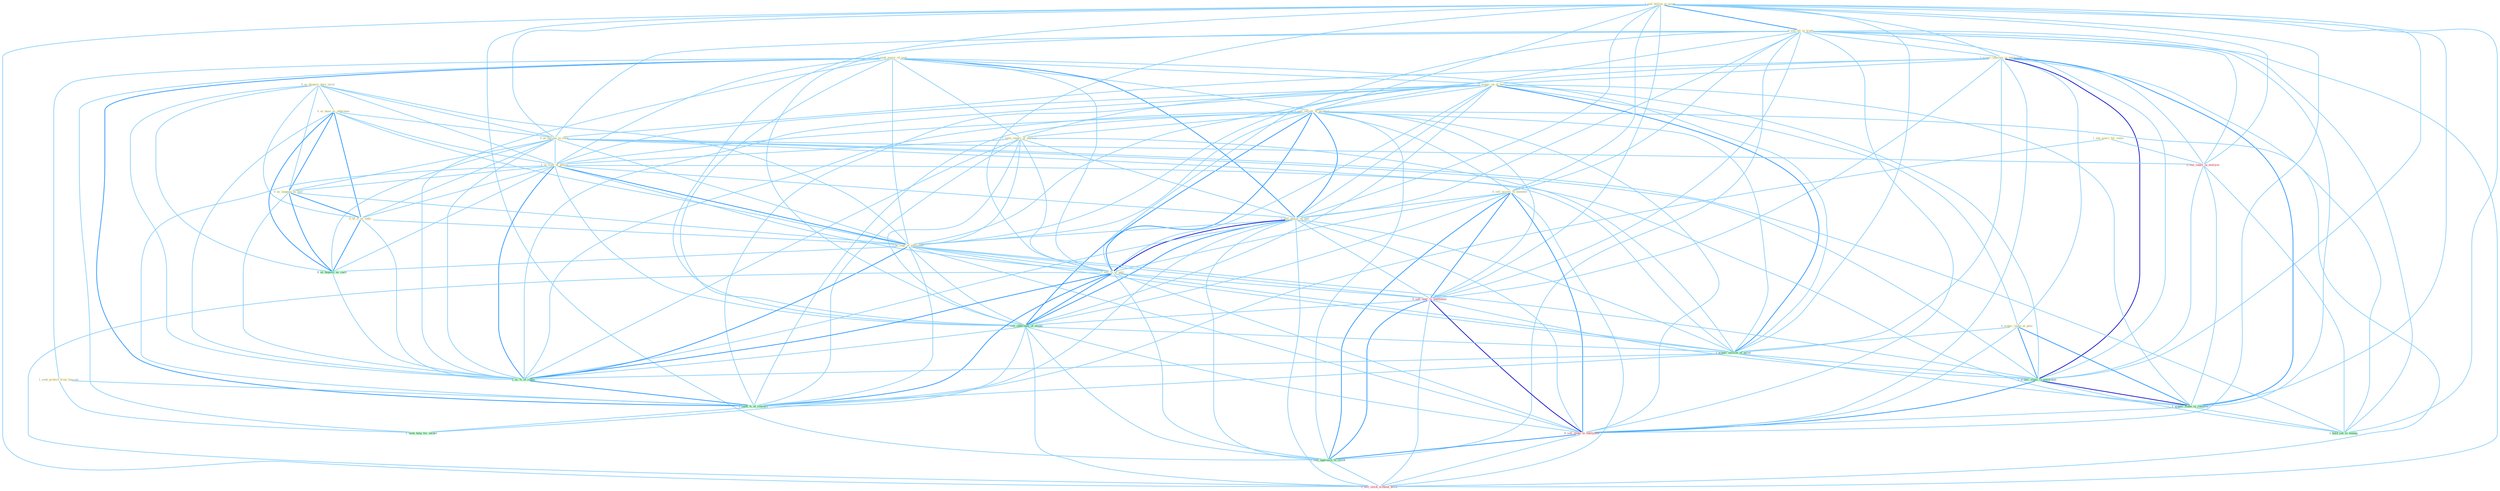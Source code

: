 Graph G{ 
    node
    [shape=polygon,style=filled,width=.5,height=.06,color="#BDFCC9",fixedsize=true,fontsize=4,
    fontcolor="#2f4f4f"];
    {node
    [color="#ffffe0", fontcolor="#8b7d6b"] "1_sell_billion_in_asset " "0_sell_all_in_trade " "1_seek_major_of_seat " "0_us_dispers_dure_incid " "1_acquir_interest_in_entitynam " "1_acquir_on_of_busi " "1_see_sourc_for_some " "1_sell_varieti_of_product " "0_us_base_as_othernum " "1_seek_protect_from_lawsuit " "0_acquir_stake_at_penc " "0_us_bureau_in_state " "1_seen_report_of_unawar " "0_sell_access_to_member " "1_us_watt_of_power " "0_us_languag_as_tool " "1_sell_major_of_unit " "0_us_it_as_indic " "1_us_logo_of_entitynam " "1_sell_%_of_unit "}
{node [color="#fff0f5", fontcolor="#b22222"] "0_sell_oper_to_entitynam " "0_see_vaniti_in_everyon " "0_sell_stake_to_entitynam " "0_sell_stock_without_hitch "}
edge [color="#B0E2FF"];

	"1_sell_billion_in_asset " -- "0_sell_all_in_trade " [w="2", color="#1e90ff" , len=0.8];
	"1_sell_billion_in_asset " -- "1_acquir_interest_in_entitynam " [w="1", color="#87cefa" ];
	"1_sell_billion_in_asset " -- "1_sell_varieti_of_product " [w="1", color="#87cefa" ];
	"1_sell_billion_in_asset " -- "0_us_bureau_in_state " [w="1", color="#87cefa" ];
	"1_sell_billion_in_asset " -- "0_sell_access_to_member " [w="1", color="#87cefa" ];
	"1_sell_billion_in_asset " -- "1_sell_major_of_unit " [w="1", color="#87cefa" ];
	"1_sell_billion_in_asset " -- "1_sell_%_of_unit " [w="1", color="#87cefa" ];
	"1_sell_billion_in_asset " -- "0_sell_oper_to_entitynam " [w="1", color="#87cefa" ];
	"1_sell_billion_in_asset " -- "1_sell_othernum_of_model " [w="1", color="#87cefa" ];
	"1_sell_billion_in_asset " -- "0_see_vaniti_in_everyon " [w="1", color="#87cefa" ];
	"1_sell_billion_in_asset " -- "1_acquir_million_of_asset " [w="1", color="#87cefa" ];
	"1_sell_billion_in_asset " -- "1_acquir_stake_in_entitynam " [w="1", color="#87cefa" ];
	"1_sell_billion_in_asset " -- "1_acquir_stake_in_compani " [w="1", color="#87cefa" ];
	"1_sell_billion_in_asset " -- "0_sell_stake_to_entitynam " [w="1", color="#87cefa" ];
	"1_sell_billion_in_asset " -- "1_sell_approach_to_client " [w="1", color="#87cefa" ];
	"1_sell_billion_in_asset " -- "1_hold_job_in_manag " [w="1", color="#87cefa" ];
	"1_sell_billion_in_asset " -- "0_sell_stock_without_hitch " [w="1", color="#87cefa" ];
	"0_sell_all_in_trade " -- "1_acquir_interest_in_entitynam " [w="1", color="#87cefa" ];
	"0_sell_all_in_trade " -- "1_sell_varieti_of_product " [w="1", color="#87cefa" ];
	"0_sell_all_in_trade " -- "0_us_bureau_in_state " [w="1", color="#87cefa" ];
	"0_sell_all_in_trade " -- "0_sell_access_to_member " [w="1", color="#87cefa" ];
	"0_sell_all_in_trade " -- "1_sell_major_of_unit " [w="1", color="#87cefa" ];
	"0_sell_all_in_trade " -- "1_sell_%_of_unit " [w="1", color="#87cefa" ];
	"0_sell_all_in_trade " -- "0_sell_oper_to_entitynam " [w="1", color="#87cefa" ];
	"0_sell_all_in_trade " -- "1_sell_othernum_of_model " [w="1", color="#87cefa" ];
	"0_sell_all_in_trade " -- "0_see_vaniti_in_everyon " [w="1", color="#87cefa" ];
	"0_sell_all_in_trade " -- "1_acquir_stake_in_entitynam " [w="1", color="#87cefa" ];
	"0_sell_all_in_trade " -- "1_acquir_stake_in_compani " [w="1", color="#87cefa" ];
	"0_sell_all_in_trade " -- "0_sell_stake_to_entitynam " [w="1", color="#87cefa" ];
	"0_sell_all_in_trade " -- "1_sell_approach_to_client " [w="1", color="#87cefa" ];
	"0_sell_all_in_trade " -- "1_hold_job_in_manag " [w="1", color="#87cefa" ];
	"0_sell_all_in_trade " -- "0_sell_stock_without_hitch " [w="1", color="#87cefa" ];
	"1_seek_major_of_seat " -- "1_acquir_on_of_busi " [w="1", color="#87cefa" ];
	"1_seek_major_of_seat " -- "1_sell_varieti_of_product " [w="1", color="#87cefa" ];
	"1_seek_major_of_seat " -- "1_seek_protect_from_lawsuit " [w="1", color="#87cefa" ];
	"1_seek_major_of_seat " -- "1_seen_report_of_unawar " [w="1", color="#87cefa" ];
	"1_seek_major_of_seat " -- "1_us_watt_of_power " [w="1", color="#87cefa" ];
	"1_seek_major_of_seat " -- "1_sell_major_of_unit " [w="2", color="#1e90ff" , len=0.8];
	"1_seek_major_of_seat " -- "1_us_logo_of_entitynam " [w="1", color="#87cefa" ];
	"1_seek_major_of_seat " -- "1_sell_%_of_unit " [w="1", color="#87cefa" ];
	"1_seek_major_of_seat " -- "1_sell_othernum_of_model " [w="1", color="#87cefa" ];
	"1_seek_major_of_seat " -- "1_acquir_million_of_asset " [w="1", color="#87cefa" ];
	"1_seek_major_of_seat " -- "1_us_%_of_capac " [w="1", color="#87cefa" ];
	"1_seek_major_of_seat " -- "1_seek_%_of_concern " [w="2", color="#1e90ff" , len=0.8];
	"1_seek_major_of_seat " -- "1_seek_help_for_owner " [w="1", color="#87cefa" ];
	"0_us_dispers_dure_incid " -- "0_us_base_as_othernum " [w="1", color="#87cefa" ];
	"0_us_dispers_dure_incid " -- "0_us_bureau_in_state " [w="1", color="#87cefa" ];
	"0_us_dispers_dure_incid " -- "1_us_watt_of_power " [w="1", color="#87cefa" ];
	"0_us_dispers_dure_incid " -- "0_us_languag_as_tool " [w="1", color="#87cefa" ];
	"0_us_dispers_dure_incid " -- "0_us_it_as_indic " [w="1", color="#87cefa" ];
	"0_us_dispers_dure_incid " -- "1_us_logo_of_entitynam " [w="1", color="#87cefa" ];
	"0_us_dispers_dure_incid " -- "0_us_deposit_as_cach " [w="1", color="#87cefa" ];
	"0_us_dispers_dure_incid " -- "1_us_%_of_capac " [w="1", color="#87cefa" ];
	"1_acquir_interest_in_entitynam " -- "1_acquir_on_of_busi " [w="1", color="#87cefa" ];
	"1_acquir_interest_in_entitynam " -- "0_acquir_stake_at_penc " [w="1", color="#87cefa" ];
	"1_acquir_interest_in_entitynam " -- "0_us_bureau_in_state " [w="1", color="#87cefa" ];
	"1_acquir_interest_in_entitynam " -- "1_us_logo_of_entitynam " [w="1", color="#87cefa" ];
	"1_acquir_interest_in_entitynam " -- "0_sell_oper_to_entitynam " [w="1", color="#87cefa" ];
	"1_acquir_interest_in_entitynam " -- "0_see_vaniti_in_everyon " [w="1", color="#87cefa" ];
	"1_acquir_interest_in_entitynam " -- "1_acquir_million_of_asset " [w="1", color="#87cefa" ];
	"1_acquir_interest_in_entitynam " -- "1_acquir_stake_in_entitynam " [w="3", color="#0000cd" , len=0.6];
	"1_acquir_interest_in_entitynam " -- "1_acquir_stake_in_compani " [w="2", color="#1e90ff" , len=0.8];
	"1_acquir_interest_in_entitynam " -- "0_sell_stake_to_entitynam " [w="1", color="#87cefa" ];
	"1_acquir_interest_in_entitynam " -- "1_hold_job_in_manag " [w="1", color="#87cefa" ];
	"1_acquir_on_of_busi " -- "1_sell_varieti_of_product " [w="1", color="#87cefa" ];
	"1_acquir_on_of_busi " -- "0_acquir_stake_at_penc " [w="1", color="#87cefa" ];
	"1_acquir_on_of_busi " -- "1_seen_report_of_unawar " [w="1", color="#87cefa" ];
	"1_acquir_on_of_busi " -- "1_us_watt_of_power " [w="1", color="#87cefa" ];
	"1_acquir_on_of_busi " -- "1_sell_major_of_unit " [w="1", color="#87cefa" ];
	"1_acquir_on_of_busi " -- "1_us_logo_of_entitynam " [w="1", color="#87cefa" ];
	"1_acquir_on_of_busi " -- "1_sell_%_of_unit " [w="1", color="#87cefa" ];
	"1_acquir_on_of_busi " -- "1_sell_othernum_of_model " [w="1", color="#87cefa" ];
	"1_acquir_on_of_busi " -- "1_acquir_million_of_asset " [w="2", color="#1e90ff" , len=0.8];
	"1_acquir_on_of_busi " -- "1_acquir_stake_in_entitynam " [w="1", color="#87cefa" ];
	"1_acquir_on_of_busi " -- "1_acquir_stake_in_compani " [w="1", color="#87cefa" ];
	"1_acquir_on_of_busi " -- "1_us_%_of_capac " [w="1", color="#87cefa" ];
	"1_acquir_on_of_busi " -- "1_seek_%_of_concern " [w="1", color="#87cefa" ];
	"1_see_sourc_for_some " -- "0_see_vaniti_in_everyon " [w="1", color="#87cefa" ];
	"1_see_sourc_for_some " -- "1_seek_help_for_owner " [w="1", color="#87cefa" ];
	"1_sell_varieti_of_product " -- "1_seen_report_of_unawar " [w="1", color="#87cefa" ];
	"1_sell_varieti_of_product " -- "0_sell_access_to_member " [w="1", color="#87cefa" ];
	"1_sell_varieti_of_product " -- "1_us_watt_of_power " [w="1", color="#87cefa" ];
	"1_sell_varieti_of_product " -- "1_sell_major_of_unit " [w="2", color="#1e90ff" , len=0.8];
	"1_sell_varieti_of_product " -- "1_us_logo_of_entitynam " [w="1", color="#87cefa" ];
	"1_sell_varieti_of_product " -- "1_sell_%_of_unit " [w="2", color="#1e90ff" , len=0.8];
	"1_sell_varieti_of_product " -- "0_sell_oper_to_entitynam " [w="1", color="#87cefa" ];
	"1_sell_varieti_of_product " -- "1_sell_othernum_of_model " [w="2", color="#1e90ff" , len=0.8];
	"1_sell_varieti_of_product " -- "1_acquir_million_of_asset " [w="1", color="#87cefa" ];
	"1_sell_varieti_of_product " -- "0_sell_stake_to_entitynam " [w="1", color="#87cefa" ];
	"1_sell_varieti_of_product " -- "1_us_%_of_capac " [w="1", color="#87cefa" ];
	"1_sell_varieti_of_product " -- "1_sell_approach_to_client " [w="1", color="#87cefa" ];
	"1_sell_varieti_of_product " -- "0_sell_stock_without_hitch " [w="1", color="#87cefa" ];
	"1_sell_varieti_of_product " -- "1_seek_%_of_concern " [w="1", color="#87cefa" ];
	"0_us_base_as_othernum " -- "0_us_bureau_in_state " [w="1", color="#87cefa" ];
	"0_us_base_as_othernum " -- "1_us_watt_of_power " [w="1", color="#87cefa" ];
	"0_us_base_as_othernum " -- "0_us_languag_as_tool " [w="2", color="#1e90ff" , len=0.8];
	"0_us_base_as_othernum " -- "0_us_it_as_indic " [w="2", color="#1e90ff" , len=0.8];
	"0_us_base_as_othernum " -- "1_us_logo_of_entitynam " [w="1", color="#87cefa" ];
	"0_us_base_as_othernum " -- "0_us_deposit_as_cach " [w="2", color="#1e90ff" , len=0.8];
	"0_us_base_as_othernum " -- "1_us_%_of_capac " [w="1", color="#87cefa" ];
	"1_seek_protect_from_lawsuit " -- "1_seek_%_of_concern " [w="1", color="#87cefa" ];
	"1_seek_protect_from_lawsuit " -- "1_seek_help_for_owner " [w="1", color="#87cefa" ];
	"0_acquir_stake_at_penc " -- "1_acquir_million_of_asset " [w="1", color="#87cefa" ];
	"0_acquir_stake_at_penc " -- "1_acquir_stake_in_entitynam " [w="2", color="#1e90ff" , len=0.8];
	"0_acquir_stake_at_penc " -- "1_acquir_stake_in_compani " [w="2", color="#1e90ff" , len=0.8];
	"0_acquir_stake_at_penc " -- "0_sell_stake_to_entitynam " [w="1", color="#87cefa" ];
	"0_us_bureau_in_state " -- "1_us_watt_of_power " [w="1", color="#87cefa" ];
	"0_us_bureau_in_state " -- "0_us_languag_as_tool " [w="1", color="#87cefa" ];
	"0_us_bureau_in_state " -- "0_us_it_as_indic " [w="1", color="#87cefa" ];
	"0_us_bureau_in_state " -- "1_us_logo_of_entitynam " [w="1", color="#87cefa" ];
	"0_us_bureau_in_state " -- "0_see_vaniti_in_everyon " [w="1", color="#87cefa" ];
	"0_us_bureau_in_state " -- "0_us_deposit_as_cach " [w="1", color="#87cefa" ];
	"0_us_bureau_in_state " -- "1_acquir_stake_in_entitynam " [w="1", color="#87cefa" ];
	"0_us_bureau_in_state " -- "1_acquir_stake_in_compani " [w="1", color="#87cefa" ];
	"0_us_bureau_in_state " -- "1_us_%_of_capac " [w="1", color="#87cefa" ];
	"0_us_bureau_in_state " -- "1_hold_job_in_manag " [w="1", color="#87cefa" ];
	"1_seen_report_of_unawar " -- "1_us_watt_of_power " [w="1", color="#87cefa" ];
	"1_seen_report_of_unawar " -- "1_sell_major_of_unit " [w="1", color="#87cefa" ];
	"1_seen_report_of_unawar " -- "1_us_logo_of_entitynam " [w="1", color="#87cefa" ];
	"1_seen_report_of_unawar " -- "1_sell_%_of_unit " [w="1", color="#87cefa" ];
	"1_seen_report_of_unawar " -- "1_sell_othernum_of_model " [w="1", color="#87cefa" ];
	"1_seen_report_of_unawar " -- "1_acquir_million_of_asset " [w="1", color="#87cefa" ];
	"1_seen_report_of_unawar " -- "1_us_%_of_capac " [w="1", color="#87cefa" ];
	"1_seen_report_of_unawar " -- "1_seek_%_of_concern " [w="1", color="#87cefa" ];
	"0_sell_access_to_member " -- "1_sell_major_of_unit " [w="1", color="#87cefa" ];
	"0_sell_access_to_member " -- "1_sell_%_of_unit " [w="1", color="#87cefa" ];
	"0_sell_access_to_member " -- "0_sell_oper_to_entitynam " [w="2", color="#1e90ff" , len=0.8];
	"0_sell_access_to_member " -- "1_sell_othernum_of_model " [w="1", color="#87cefa" ];
	"0_sell_access_to_member " -- "0_sell_stake_to_entitynam " [w="2", color="#1e90ff" , len=0.8];
	"0_sell_access_to_member " -- "1_sell_approach_to_client " [w="2", color="#1e90ff" , len=0.8];
	"0_sell_access_to_member " -- "0_sell_stock_without_hitch " [w="1", color="#87cefa" ];
	"1_us_watt_of_power " -- "0_us_languag_as_tool " [w="1", color="#87cefa" ];
	"1_us_watt_of_power " -- "1_sell_major_of_unit " [w="1", color="#87cefa" ];
	"1_us_watt_of_power " -- "0_us_it_as_indic " [w="1", color="#87cefa" ];
	"1_us_watt_of_power " -- "1_us_logo_of_entitynam " [w="2", color="#1e90ff" , len=0.8];
	"1_us_watt_of_power " -- "1_sell_%_of_unit " [w="1", color="#87cefa" ];
	"1_us_watt_of_power " -- "1_sell_othernum_of_model " [w="1", color="#87cefa" ];
	"1_us_watt_of_power " -- "1_acquir_million_of_asset " [w="1", color="#87cefa" ];
	"1_us_watt_of_power " -- "0_us_deposit_as_cach " [w="1", color="#87cefa" ];
	"1_us_watt_of_power " -- "1_us_%_of_capac " [w="2", color="#1e90ff" , len=0.8];
	"1_us_watt_of_power " -- "1_seek_%_of_concern " [w="1", color="#87cefa" ];
	"0_us_languag_as_tool " -- "0_us_it_as_indic " [w="2", color="#1e90ff" , len=0.8];
	"0_us_languag_as_tool " -- "1_us_logo_of_entitynam " [w="1", color="#87cefa" ];
	"0_us_languag_as_tool " -- "0_us_deposit_as_cach " [w="2", color="#1e90ff" , len=0.8];
	"0_us_languag_as_tool " -- "1_us_%_of_capac " [w="1", color="#87cefa" ];
	"1_sell_major_of_unit " -- "1_us_logo_of_entitynam " [w="1", color="#87cefa" ];
	"1_sell_major_of_unit " -- "1_sell_%_of_unit " [w="3", color="#0000cd" , len=0.6];
	"1_sell_major_of_unit " -- "0_sell_oper_to_entitynam " [w="1", color="#87cefa" ];
	"1_sell_major_of_unit " -- "1_sell_othernum_of_model " [w="2", color="#1e90ff" , len=0.8];
	"1_sell_major_of_unit " -- "1_acquir_million_of_asset " [w="1", color="#87cefa" ];
	"1_sell_major_of_unit " -- "0_sell_stake_to_entitynam " [w="1", color="#87cefa" ];
	"1_sell_major_of_unit " -- "1_us_%_of_capac " [w="1", color="#87cefa" ];
	"1_sell_major_of_unit " -- "1_sell_approach_to_client " [w="1", color="#87cefa" ];
	"1_sell_major_of_unit " -- "0_sell_stock_without_hitch " [w="1", color="#87cefa" ];
	"1_sell_major_of_unit " -- "1_seek_%_of_concern " [w="1", color="#87cefa" ];
	"0_us_it_as_indic " -- "1_us_logo_of_entitynam " [w="1", color="#87cefa" ];
	"0_us_it_as_indic " -- "0_us_deposit_as_cach " [w="2", color="#1e90ff" , len=0.8];
	"0_us_it_as_indic " -- "1_us_%_of_capac " [w="1", color="#87cefa" ];
	"1_us_logo_of_entitynam " -- "1_sell_%_of_unit " [w="1", color="#87cefa" ];
	"1_us_logo_of_entitynam " -- "0_sell_oper_to_entitynam " [w="1", color="#87cefa" ];
	"1_us_logo_of_entitynam " -- "1_sell_othernum_of_model " [w="1", color="#87cefa" ];
	"1_us_logo_of_entitynam " -- "1_acquir_million_of_asset " [w="1", color="#87cefa" ];
	"1_us_logo_of_entitynam " -- "0_us_deposit_as_cach " [w="1", color="#87cefa" ];
	"1_us_logo_of_entitynam " -- "1_acquir_stake_in_entitynam " [w="1", color="#87cefa" ];
	"1_us_logo_of_entitynam " -- "0_sell_stake_to_entitynam " [w="1", color="#87cefa" ];
	"1_us_logo_of_entitynam " -- "1_us_%_of_capac " [w="2", color="#1e90ff" , len=0.8];
	"1_us_logo_of_entitynam " -- "1_seek_%_of_concern " [w="1", color="#87cefa" ];
	"1_sell_%_of_unit " -- "0_sell_oper_to_entitynam " [w="1", color="#87cefa" ];
	"1_sell_%_of_unit " -- "1_sell_othernum_of_model " [w="2", color="#1e90ff" , len=0.8];
	"1_sell_%_of_unit " -- "1_acquir_million_of_asset " [w="1", color="#87cefa" ];
	"1_sell_%_of_unit " -- "0_sell_stake_to_entitynam " [w="1", color="#87cefa" ];
	"1_sell_%_of_unit " -- "1_us_%_of_capac " [w="2", color="#1e90ff" , len=0.8];
	"1_sell_%_of_unit " -- "1_sell_approach_to_client " [w="1", color="#87cefa" ];
	"1_sell_%_of_unit " -- "0_sell_stock_without_hitch " [w="1", color="#87cefa" ];
	"1_sell_%_of_unit " -- "1_seek_%_of_concern " [w="2", color="#1e90ff" , len=0.8];
	"0_sell_oper_to_entitynam " -- "1_sell_othernum_of_model " [w="1", color="#87cefa" ];
	"0_sell_oper_to_entitynam " -- "1_acquir_stake_in_entitynam " [w="1", color="#87cefa" ];
	"0_sell_oper_to_entitynam " -- "0_sell_stake_to_entitynam " [w="3", color="#0000cd" , len=0.6];
	"0_sell_oper_to_entitynam " -- "1_sell_approach_to_client " [w="2", color="#1e90ff" , len=0.8];
	"0_sell_oper_to_entitynam " -- "0_sell_stock_without_hitch " [w="1", color="#87cefa" ];
	"1_sell_othernum_of_model " -- "1_acquir_million_of_asset " [w="1", color="#87cefa" ];
	"1_sell_othernum_of_model " -- "0_sell_stake_to_entitynam " [w="1", color="#87cefa" ];
	"1_sell_othernum_of_model " -- "1_us_%_of_capac " [w="1", color="#87cefa" ];
	"1_sell_othernum_of_model " -- "1_sell_approach_to_client " [w="1", color="#87cefa" ];
	"1_sell_othernum_of_model " -- "0_sell_stock_without_hitch " [w="1", color="#87cefa" ];
	"1_sell_othernum_of_model " -- "1_seek_%_of_concern " [w="1", color="#87cefa" ];
	"0_see_vaniti_in_everyon " -- "1_acquir_stake_in_entitynam " [w="1", color="#87cefa" ];
	"0_see_vaniti_in_everyon " -- "1_acquir_stake_in_compani " [w="1", color="#87cefa" ];
	"0_see_vaniti_in_everyon " -- "1_hold_job_in_manag " [w="1", color="#87cefa" ];
	"1_acquir_million_of_asset " -- "1_acquir_stake_in_entitynam " [w="1", color="#87cefa" ];
	"1_acquir_million_of_asset " -- "1_acquir_stake_in_compani " [w="1", color="#87cefa" ];
	"1_acquir_million_of_asset " -- "1_us_%_of_capac " [w="1", color="#87cefa" ];
	"1_acquir_million_of_asset " -- "1_seek_%_of_concern " [w="1", color="#87cefa" ];
	"0_us_deposit_as_cach " -- "1_us_%_of_capac " [w="1", color="#87cefa" ];
	"1_acquir_stake_in_entitynam " -- "1_acquir_stake_in_compani " [w="3", color="#0000cd" , len=0.6];
	"1_acquir_stake_in_entitynam " -- "0_sell_stake_to_entitynam " [w="2", color="#1e90ff" , len=0.8];
	"1_acquir_stake_in_entitynam " -- "1_hold_job_in_manag " [w="1", color="#87cefa" ];
	"1_acquir_stake_in_compani " -- "0_sell_stake_to_entitynam " [w="1", color="#87cefa" ];
	"1_acquir_stake_in_compani " -- "1_hold_job_in_manag " [w="1", color="#87cefa" ];
	"0_sell_stake_to_entitynam " -- "1_sell_approach_to_client " [w="2", color="#1e90ff" , len=0.8];
	"0_sell_stake_to_entitynam " -- "0_sell_stock_without_hitch " [w="1", color="#87cefa" ];
	"1_us_%_of_capac " -- "1_seek_%_of_concern " [w="2", color="#1e90ff" , len=0.8];
	"1_sell_approach_to_client " -- "0_sell_stock_without_hitch " [w="1", color="#87cefa" ];
	"1_seek_%_of_concern " -- "1_seek_help_for_owner " [w="1", color="#87cefa" ];
}